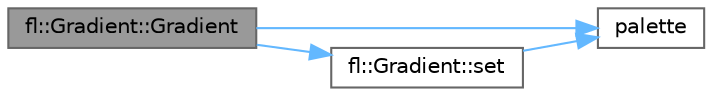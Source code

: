 digraph "fl::Gradient::Gradient"
{
 // INTERACTIVE_SVG=YES
 // LATEX_PDF_SIZE
  bgcolor="transparent";
  edge [fontname=Helvetica,fontsize=10,labelfontname=Helvetica,labelfontsize=10];
  node [fontname=Helvetica,fontsize=10,shape=box,height=0.2,width=0.4];
  rankdir="LR";
  Node1 [id="Node000001",label="fl::Gradient::Gradient",height=0.2,width=0.4,color="gray40", fillcolor="grey60", style="filled", fontcolor="black",tooltip=" "];
  Node1 -> Node2 [id="edge1_Node000001_Node000002",color="steelblue1",style="solid",tooltip=" "];
  Node2 [id="Node000002",label="palette",height=0.2,width=0.4,color="grey40", fillcolor="white", style="filled",URL="$d8/dd0/_fire_cylinder_8h_a470cec2dcb21e474c257065bb93bfcd1.html#a470cec2dcb21e474c257065bb93bfcd1",tooltip=" "];
  Node1 -> Node3 [id="edge2_Node000001_Node000003",color="steelblue1",style="solid",tooltip=" "];
  Node3 [id="Node000003",label="fl::Gradient::set",height=0.2,width=0.4,color="grey40", fillcolor="white", style="filled",URL="$d0/d6b/classfl_1_1_gradient_a07780f0f173e9c35e0e71b00617a1c8a.html#a07780f0f173e9c35e0e71b00617a1c8a",tooltip=" "];
  Node3 -> Node2 [id="edge3_Node000003_Node000002",color="steelblue1",style="solid",tooltip=" "];
}
